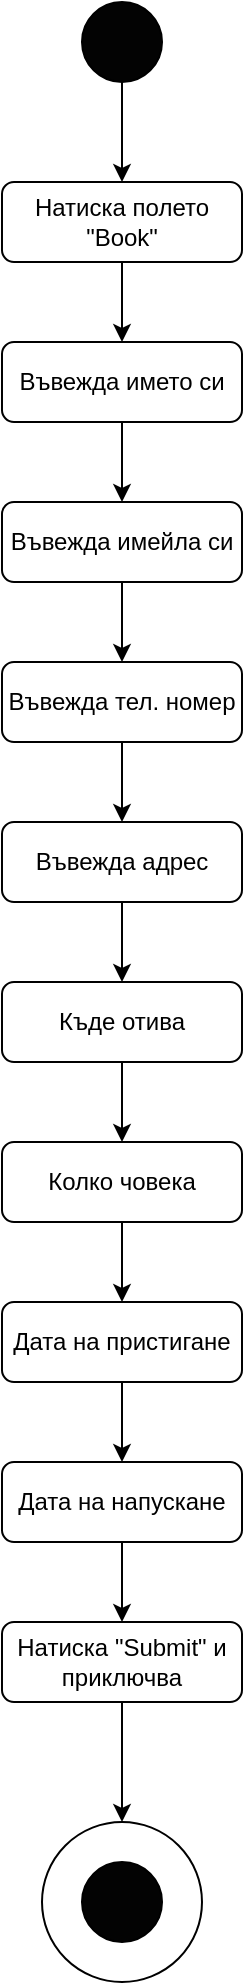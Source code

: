 <mxfile version="22.1.20" type="device">
  <diagram name="Page-1" id="6RXZSb5pRiYL-A_NVvDE">
    <mxGraphModel dx="2100" dy="1044" grid="1" gridSize="10" guides="1" tooltips="1" connect="1" arrows="1" fold="1" page="1" pageScale="1" pageWidth="850" pageHeight="1100" math="0" shadow="0">
      <root>
        <mxCell id="0" />
        <mxCell id="1" parent="0" />
        <mxCell id="SMqRBeoeDByEcBLjvKB--3" style="edgeStyle=orthogonalEdgeStyle;rounded=0;orthogonalLoop=1;jettySize=auto;html=1;entryX=0.5;entryY=0;entryDx=0;entryDy=0;" edge="1" parent="1" source="SMqRBeoeDByEcBLjvKB--1" target="SMqRBeoeDByEcBLjvKB--2">
          <mxGeometry relative="1" as="geometry" />
        </mxCell>
        <mxCell id="SMqRBeoeDByEcBLjvKB--1" value="" style="ellipse;whiteSpace=wrap;html=1;aspect=fixed;fillColor=#030303;" vertex="1" parent="1">
          <mxGeometry x="380" y="30" width="40" height="40" as="geometry" />
        </mxCell>
        <mxCell id="SMqRBeoeDByEcBLjvKB--15" style="edgeStyle=orthogonalEdgeStyle;rounded=0;orthogonalLoop=1;jettySize=auto;html=1;entryX=0.5;entryY=0;entryDx=0;entryDy=0;" edge="1" parent="1" source="SMqRBeoeDByEcBLjvKB--2" target="SMqRBeoeDByEcBLjvKB--4">
          <mxGeometry relative="1" as="geometry" />
        </mxCell>
        <mxCell id="SMqRBeoeDByEcBLjvKB--2" value="Натиска полето &quot;Book&quot;" style="rounded=1;whiteSpace=wrap;html=1;" vertex="1" parent="1">
          <mxGeometry x="340" y="120" width="120" height="40" as="geometry" />
        </mxCell>
        <mxCell id="SMqRBeoeDByEcBLjvKB--16" style="edgeStyle=orthogonalEdgeStyle;rounded=0;orthogonalLoop=1;jettySize=auto;html=1;exitX=0.5;exitY=1;exitDx=0;exitDy=0;entryX=0.5;entryY=0;entryDx=0;entryDy=0;" edge="1" parent="1" source="SMqRBeoeDByEcBLjvKB--4" target="SMqRBeoeDByEcBLjvKB--5">
          <mxGeometry relative="1" as="geometry" />
        </mxCell>
        <mxCell id="SMqRBeoeDByEcBLjvKB--4" value="Въвежда името си" style="rounded=1;whiteSpace=wrap;html=1;" vertex="1" parent="1">
          <mxGeometry x="340" y="200" width="120" height="40" as="geometry" />
        </mxCell>
        <mxCell id="SMqRBeoeDByEcBLjvKB--17" style="edgeStyle=orthogonalEdgeStyle;rounded=0;orthogonalLoop=1;jettySize=auto;html=1;exitX=0.5;exitY=1;exitDx=0;exitDy=0;entryX=0.5;entryY=0;entryDx=0;entryDy=0;" edge="1" parent="1" source="SMqRBeoeDByEcBLjvKB--5" target="SMqRBeoeDByEcBLjvKB--6">
          <mxGeometry relative="1" as="geometry" />
        </mxCell>
        <mxCell id="SMqRBeoeDByEcBLjvKB--5" value="Въвежда имейла си" style="rounded=1;whiteSpace=wrap;html=1;" vertex="1" parent="1">
          <mxGeometry x="340" y="280" width="120" height="40" as="geometry" />
        </mxCell>
        <mxCell id="SMqRBeoeDByEcBLjvKB--18" style="edgeStyle=orthogonalEdgeStyle;rounded=0;orthogonalLoop=1;jettySize=auto;html=1;exitX=0.5;exitY=1;exitDx=0;exitDy=0;entryX=0.5;entryY=0;entryDx=0;entryDy=0;" edge="1" parent="1" source="SMqRBeoeDByEcBLjvKB--6" target="SMqRBeoeDByEcBLjvKB--7">
          <mxGeometry relative="1" as="geometry" />
        </mxCell>
        <mxCell id="SMqRBeoeDByEcBLjvKB--6" value="Въвежда тел. номер" style="rounded=1;whiteSpace=wrap;html=1;" vertex="1" parent="1">
          <mxGeometry x="340" y="360" width="120" height="40" as="geometry" />
        </mxCell>
        <mxCell id="SMqRBeoeDByEcBLjvKB--23" style="edgeStyle=orthogonalEdgeStyle;rounded=0;orthogonalLoop=1;jettySize=auto;html=1;entryX=0.5;entryY=0;entryDx=0;entryDy=0;" edge="1" parent="1" source="SMqRBeoeDByEcBLjvKB--7" target="SMqRBeoeDByEcBLjvKB--8">
          <mxGeometry relative="1" as="geometry" />
        </mxCell>
        <mxCell id="SMqRBeoeDByEcBLjvKB--7" value="Въвежда адрес" style="rounded=1;whiteSpace=wrap;html=1;" vertex="1" parent="1">
          <mxGeometry x="340" y="440" width="120" height="40" as="geometry" />
        </mxCell>
        <mxCell id="SMqRBeoeDByEcBLjvKB--24" style="edgeStyle=orthogonalEdgeStyle;rounded=0;orthogonalLoop=1;jettySize=auto;html=1;entryX=0.5;entryY=0;entryDx=0;entryDy=0;" edge="1" parent="1" source="SMqRBeoeDByEcBLjvKB--8" target="SMqRBeoeDByEcBLjvKB--9">
          <mxGeometry relative="1" as="geometry" />
        </mxCell>
        <mxCell id="SMqRBeoeDByEcBLjvKB--8" value="Къде отива" style="rounded=1;whiteSpace=wrap;html=1;" vertex="1" parent="1">
          <mxGeometry x="340" y="520" width="120" height="40" as="geometry" />
        </mxCell>
        <mxCell id="SMqRBeoeDByEcBLjvKB--25" style="edgeStyle=orthogonalEdgeStyle;rounded=0;orthogonalLoop=1;jettySize=auto;html=1;entryX=0.5;entryY=0;entryDx=0;entryDy=0;" edge="1" parent="1" source="SMqRBeoeDByEcBLjvKB--9" target="SMqRBeoeDByEcBLjvKB--12">
          <mxGeometry relative="1" as="geometry" />
        </mxCell>
        <mxCell id="SMqRBeoeDByEcBLjvKB--9" value="Колко човека" style="rounded=1;whiteSpace=wrap;html=1;" vertex="1" parent="1">
          <mxGeometry x="340" y="600" width="120" height="40" as="geometry" />
        </mxCell>
        <mxCell id="SMqRBeoeDByEcBLjvKB--28" style="edgeStyle=orthogonalEdgeStyle;rounded=0;orthogonalLoop=1;jettySize=auto;html=1;entryX=0.5;entryY=0;entryDx=0;entryDy=0;" edge="1" parent="1" source="SMqRBeoeDByEcBLjvKB--10" target="SMqRBeoeDByEcBLjvKB--13">
          <mxGeometry relative="1" as="geometry" />
        </mxCell>
        <mxCell id="SMqRBeoeDByEcBLjvKB--10" value="Натиска &quot;Submit&quot; и приключва" style="rounded=1;whiteSpace=wrap;html=1;" vertex="1" parent="1">
          <mxGeometry x="340" y="840" width="120" height="40" as="geometry" />
        </mxCell>
        <mxCell id="SMqRBeoeDByEcBLjvKB--27" style="edgeStyle=orthogonalEdgeStyle;rounded=0;orthogonalLoop=1;jettySize=auto;html=1;entryX=0.5;entryY=0;entryDx=0;entryDy=0;" edge="1" parent="1" source="SMqRBeoeDByEcBLjvKB--11" target="SMqRBeoeDByEcBLjvKB--10">
          <mxGeometry relative="1" as="geometry" />
        </mxCell>
        <mxCell id="SMqRBeoeDByEcBLjvKB--11" value="Дата на напускане" style="rounded=1;whiteSpace=wrap;html=1;" vertex="1" parent="1">
          <mxGeometry x="340" y="760" width="120" height="40" as="geometry" />
        </mxCell>
        <mxCell id="SMqRBeoeDByEcBLjvKB--26" style="edgeStyle=orthogonalEdgeStyle;rounded=0;orthogonalLoop=1;jettySize=auto;html=1;entryX=0.5;entryY=0;entryDx=0;entryDy=0;" edge="1" parent="1" source="SMqRBeoeDByEcBLjvKB--12" target="SMqRBeoeDByEcBLjvKB--11">
          <mxGeometry relative="1" as="geometry" />
        </mxCell>
        <mxCell id="SMqRBeoeDByEcBLjvKB--12" value="Дата на пристигане" style="rounded=1;whiteSpace=wrap;html=1;" vertex="1" parent="1">
          <mxGeometry x="340" y="680" width="120" height="40" as="geometry" />
        </mxCell>
        <mxCell id="SMqRBeoeDByEcBLjvKB--13" value="" style="ellipse;whiteSpace=wrap;html=1;aspect=fixed;" vertex="1" parent="1">
          <mxGeometry x="360" y="940" width="80" height="80" as="geometry" />
        </mxCell>
        <mxCell id="SMqRBeoeDByEcBLjvKB--14" value="" style="ellipse;whiteSpace=wrap;html=1;aspect=fixed;fillColor=#030303;" vertex="1" parent="1">
          <mxGeometry x="380" y="960" width="40" height="40" as="geometry" />
        </mxCell>
      </root>
    </mxGraphModel>
  </diagram>
</mxfile>
